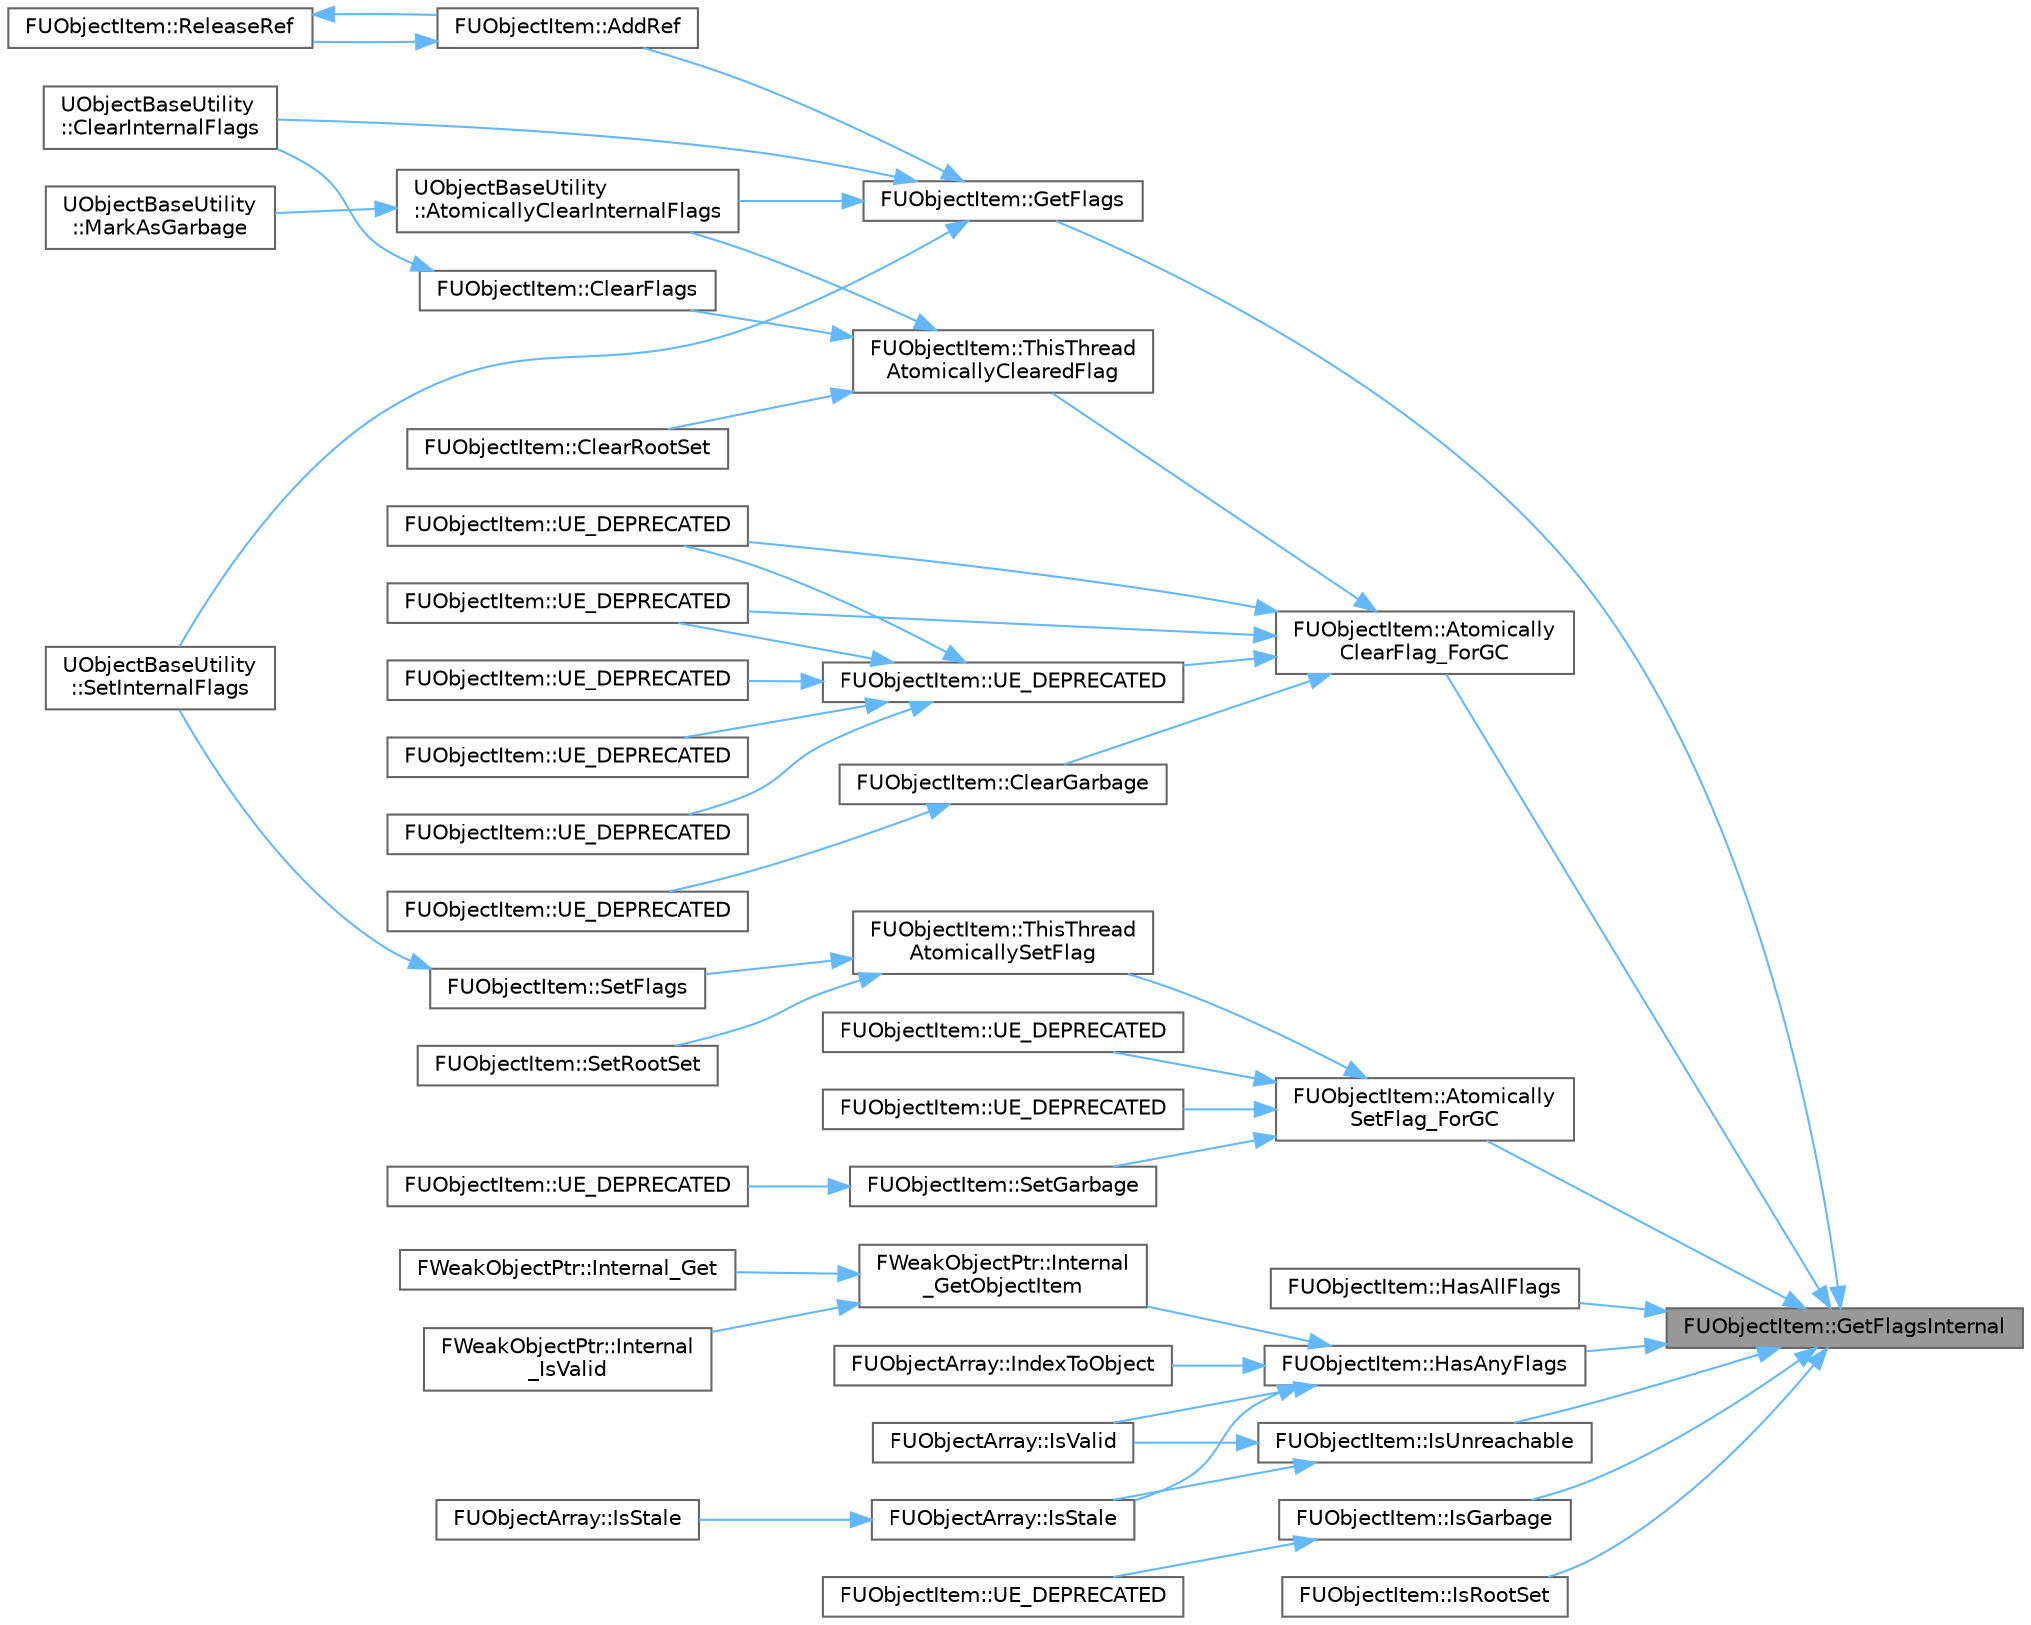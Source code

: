 digraph "FUObjectItem::GetFlagsInternal"
{
 // INTERACTIVE_SVG=YES
 // LATEX_PDF_SIZE
  bgcolor="transparent";
  edge [fontname=Helvetica,fontsize=10,labelfontname=Helvetica,labelfontsize=10];
  node [fontname=Helvetica,fontsize=10,shape=box,height=0.2,width=0.4];
  rankdir="RL";
  Node1 [id="Node000001",label="FUObjectItem::GetFlagsInternal",height=0.2,width=0.4,color="gray40", fillcolor="grey60", style="filled", fontcolor="black",tooltip=" "];
  Node1 -> Node2 [id="edge1_Node000001_Node000002",dir="back",color="steelblue1",style="solid",tooltip=" "];
  Node2 [id="Node000002",label="FUObjectItem::Atomically\lClearFlag_ForGC",height=0.2,width=0.4,color="grey40", fillcolor="white", style="filled",URL="$dc/d55/structFUObjectItem.html#a33a7112573d3eab132457fec5c304850",tooltip="Uses atomics to clear the specified flag(s)."];
  Node2 -> Node3 [id="edge2_Node000002_Node000003",dir="back",color="steelblue1",style="solid",tooltip=" "];
  Node3 [id="Node000003",label="FUObjectItem::ClearGarbage",height=0.2,width=0.4,color="grey40", fillcolor="white", style="filled",URL="$dc/d55/structFUObjectItem.html#aab5bba451068b366c2a49a40f43f01e5",tooltip=" "];
  Node3 -> Node4 [id="edge3_Node000003_Node000004",dir="back",color="steelblue1",style="solid",tooltip=" "];
  Node4 [id="Node000004",label="FUObjectItem::UE_DEPRECATED",height=0.2,width=0.4,color="grey40", fillcolor="white", style="filled",URL="$dc/d55/structFUObjectItem.html#a5dcb0499f3b67ff6452f42e19fa6b4a7",tooltip=" "];
  Node2 -> Node5 [id="edge4_Node000002_Node000005",dir="back",color="steelblue1",style="solid",tooltip=" "];
  Node5 [id="Node000005",label="FUObjectItem::ThisThread\lAtomicallyClearedFlag",height=0.2,width=0.4,color="grey40", fillcolor="white", style="filled",URL="$dc/d55/structFUObjectItem.html#a23ec46e38c6b080519409dde8c972563",tooltip="Uses atomics to clear the specified flag(s)."];
  Node5 -> Node6 [id="edge5_Node000005_Node000006",dir="back",color="steelblue1",style="solid",tooltip=" "];
  Node6 [id="Node000006",label="UObjectBaseUtility\l::AtomicallyClearInternalFlags",height=0.2,width=0.4,color="grey40", fillcolor="white", style="filled",URL="$d6/d7b/classUObjectBaseUtility.html#a7c2b1d3d1b77d95070e458a58df64491",tooltip="Atomically clears passed in internal flags."];
  Node6 -> Node7 [id="edge6_Node000006_Node000007",dir="back",color="steelblue1",style="solid",tooltip=" "];
  Node7 [id="Node000007",label="UObjectBaseUtility\l::MarkAsGarbage",height=0.2,width=0.4,color="grey40", fillcolor="white", style="filled",URL="$d6/d7b/classUObjectBaseUtility.html#a26f42e288cf052295b8690adbd146af4",tooltip="Marks this object as Garbage."];
  Node5 -> Node8 [id="edge7_Node000005_Node000008",dir="back",color="steelblue1",style="solid",tooltip=" "];
  Node8 [id="Node000008",label="FUObjectItem::ClearFlags",height=0.2,width=0.4,color="grey40", fillcolor="white", style="filled",URL="$dc/d55/structFUObjectItem.html#aa009e697733ea9fa9f1b3c61407cf1c1",tooltip=" "];
  Node8 -> Node9 [id="edge8_Node000008_Node000009",dir="back",color="steelblue1",style="solid",tooltip=" "];
  Node9 [id="Node000009",label="UObjectBaseUtility\l::ClearInternalFlags",height=0.2,width=0.4,color="grey40", fillcolor="white", style="filled",URL="$d6/d7b/classUObjectBaseUtility.html#ac43ab0f4e31ae35f176fa9a3e19e1c07",tooltip="Clears passed in internal flags."];
  Node5 -> Node10 [id="edge9_Node000005_Node000010",dir="back",color="steelblue1",style="solid",tooltip=" "];
  Node10 [id="Node000010",label="FUObjectItem::ClearRootSet",height=0.2,width=0.4,color="grey40", fillcolor="white", style="filled",URL="$dc/d55/structFUObjectItem.html#ac29550959e76ce479d3947ee22452eea",tooltip=" "];
  Node2 -> Node11 [id="edge10_Node000002_Node000011",dir="back",color="steelblue1",style="solid",tooltip=" "];
  Node11 [id="Node000011",label="FUObjectItem::UE_DEPRECATED",height=0.2,width=0.4,color="grey40", fillcolor="white", style="filled",URL="$dc/d55/structFUObjectItem.html#a2d89517882d6b1c89d9f7b7e0a4cc889",tooltip=" "];
  Node2 -> Node12 [id="edge11_Node000002_Node000012",dir="back",color="steelblue1",style="solid",tooltip=" "];
  Node12 [id="Node000012",label="FUObjectItem::UE_DEPRECATED",height=0.2,width=0.4,color="grey40", fillcolor="white", style="filled",URL="$dc/d55/structFUObjectItem.html#aac53b0f14abe40e3cd791d73747b278a",tooltip="Uses atomics to clear the specified flag(s)."];
  Node12 -> Node11 [id="edge12_Node000012_Node000011",dir="back",color="steelblue1",style="solid",tooltip=" "];
  Node12 -> Node13 [id="edge13_Node000012_Node000013",dir="back",color="steelblue1",style="solid",tooltip=" "];
  Node13 [id="Node000013",label="FUObjectItem::UE_DEPRECATED",height=0.2,width=0.4,color="grey40", fillcolor="white", style="filled",URL="$dc/d55/structFUObjectItem.html#afb106e9eacaa227d95f59e6fcda05258",tooltip=" "];
  Node12 -> Node14 [id="edge14_Node000012_Node000014",dir="back",color="steelblue1",style="solid",tooltip=" "];
  Node14 [id="Node000014",label="FUObjectItem::UE_DEPRECATED",height=0.2,width=0.4,color="grey40", fillcolor="white", style="filled",URL="$dc/d55/structFUObjectItem.html#a299da0eef1f53fbe054ed8232d18243a",tooltip="Mark this object item as Reachable and clear MaybeUnreachable flag."];
  Node12 -> Node15 [id="edge15_Node000012_Node000015",dir="back",color="steelblue1",style="solid",tooltip=" "];
  Node15 [id="Node000015",label="FUObjectItem::UE_DEPRECATED",height=0.2,width=0.4,color="grey40", fillcolor="white", style="filled",URL="$dc/d55/structFUObjectItem.html#a71ba6f033445752c88c31c90279f21db",tooltip=" "];
  Node12 -> Node16 [id="edge16_Node000012_Node000016",dir="back",color="steelblue1",style="solid",tooltip=" "];
  Node16 [id="Node000016",label="FUObjectItem::UE_DEPRECATED",height=0.2,width=0.4,color="grey40", fillcolor="white", style="filled",URL="$dc/d55/structFUObjectItem.html#a5eed3d17f8335fd2020961dbf6403678",tooltip=" "];
  Node2 -> Node16 [id="edge17_Node000002_Node000016",dir="back",color="steelblue1",style="solid",tooltip=" "];
  Node1 -> Node17 [id="edge18_Node000001_Node000017",dir="back",color="steelblue1",style="solid",tooltip=" "];
  Node17 [id="Node000017",label="FUObjectItem::Atomically\lSetFlag_ForGC",height=0.2,width=0.4,color="grey40", fillcolor="white", style="filled",URL="$dc/d55/structFUObjectItem.html#aab6b758be90cd15ea9c79b2e3e95a581",tooltip="Uses atomics to set the specified flag(s)."];
  Node17 -> Node18 [id="edge19_Node000017_Node000018",dir="back",color="steelblue1",style="solid",tooltip=" "];
  Node18 [id="Node000018",label="FUObjectItem::SetGarbage",height=0.2,width=0.4,color="grey40", fillcolor="white", style="filled",URL="$dc/d55/structFUObjectItem.html#a62c16f6590c77d2bccbb62fd6bb60dc4",tooltip=" "];
  Node18 -> Node19 [id="edge20_Node000018_Node000019",dir="back",color="steelblue1",style="solid",tooltip=" "];
  Node19 [id="Node000019",label="FUObjectItem::UE_DEPRECATED",height=0.2,width=0.4,color="grey40", fillcolor="white", style="filled",URL="$dc/d55/structFUObjectItem.html#a7b55ac8309456e4b2c9cedf65c4a71b4",tooltip=" "];
  Node17 -> Node20 [id="edge21_Node000017_Node000020",dir="back",color="steelblue1",style="solid",tooltip=" "];
  Node20 [id="Node000020",label="FUObjectItem::ThisThread\lAtomicallySetFlag",height=0.2,width=0.4,color="grey40", fillcolor="white", style="filled",URL="$dc/d55/structFUObjectItem.html#a398c21b41a3999f6370075e3efdba2cb",tooltip="Uses atomics to set the specified flag(s)"];
  Node20 -> Node21 [id="edge22_Node000020_Node000021",dir="back",color="steelblue1",style="solid",tooltip=" "];
  Node21 [id="Node000021",label="FUObjectItem::SetFlags",height=0.2,width=0.4,color="grey40", fillcolor="white", style="filled",URL="$dc/d55/structFUObjectItem.html#ac977f8079bf400374a0bbe2d712491d3",tooltip=" "];
  Node21 -> Node22 [id="edge23_Node000021_Node000022",dir="back",color="steelblue1",style="solid",tooltip=" "];
  Node22 [id="Node000022",label="UObjectBaseUtility\l::SetInternalFlags",height=0.2,width=0.4,color="grey40", fillcolor="white", style="filled",URL="$d6/d7b/classUObjectBaseUtility.html#a75b4e5a3121bf2249fc1f9226814ba7c",tooltip="Clears passed in internal flags."];
  Node20 -> Node23 [id="edge24_Node000020_Node000023",dir="back",color="steelblue1",style="solid",tooltip=" "];
  Node23 [id="Node000023",label="FUObjectItem::SetRootSet",height=0.2,width=0.4,color="grey40", fillcolor="white", style="filled",URL="$dc/d55/structFUObjectItem.html#a97a633e2ae70a8f8d857e1d9d8d2cb33",tooltip=" "];
  Node17 -> Node24 [id="edge25_Node000017_Node000024",dir="back",color="steelblue1",style="solid",tooltip=" "];
  Node24 [id="Node000024",label="FUObjectItem::UE_DEPRECATED",height=0.2,width=0.4,color="grey40", fillcolor="white", style="filled",URL="$dc/d55/structFUObjectItem.html#a027800a8dc98660ce7c3b24c69c455a3",tooltip=" "];
  Node17 -> Node25 [id="edge26_Node000017_Node000025",dir="back",color="steelblue1",style="solid",tooltip=" "];
  Node25 [id="Node000025",label="FUObjectItem::UE_DEPRECATED",height=0.2,width=0.4,color="grey40", fillcolor="white", style="filled",URL="$dc/d55/structFUObjectItem.html#acbbb764717b970992d54d042caf0f0db",tooltip="Uses atomics to set the specified flag(s)."];
  Node1 -> Node26 [id="edge27_Node000001_Node000026",dir="back",color="steelblue1",style="solid",tooltip=" "];
  Node26 [id="Node000026",label="FUObjectItem::GetFlags",height=0.2,width=0.4,color="grey40", fillcolor="white", style="filled",URL="$dc/d55/structFUObjectItem.html#a207ce596842199ba7b9f23bb19e3162f",tooltip=" "];
  Node26 -> Node27 [id="edge28_Node000026_Node000027",dir="back",color="steelblue1",style="solid",tooltip=" "];
  Node27 [id="Node000027",label="FUObjectItem::AddRef",height=0.2,width=0.4,color="grey40", fillcolor="white", style="filled",URL="$dc/d55/structFUObjectItem.html#a172e48377355faeeb9d03bfc7dc3d03d",tooltip=" "];
  Node27 -> Node28 [id="edge29_Node000027_Node000028",dir="back",color="steelblue1",style="solid",tooltip=" "];
  Node28 [id="Node000028",label="FUObjectItem::ReleaseRef",height=0.2,width=0.4,color="grey40", fillcolor="white", style="filled",URL="$dc/d55/structFUObjectItem.html#a6cca890b601283525da5ea13b91bf4ec",tooltip=" "];
  Node28 -> Node27 [id="edge30_Node000028_Node000027",dir="back",color="steelblue1",style="solid",tooltip=" "];
  Node26 -> Node6 [id="edge31_Node000026_Node000006",dir="back",color="steelblue1",style="solid",tooltip=" "];
  Node26 -> Node9 [id="edge32_Node000026_Node000009",dir="back",color="steelblue1",style="solid",tooltip=" "];
  Node26 -> Node22 [id="edge33_Node000026_Node000022",dir="back",color="steelblue1",style="solid",tooltip=" "];
  Node1 -> Node29 [id="edge34_Node000001_Node000029",dir="back",color="steelblue1",style="solid",tooltip=" "];
  Node29 [id="Node000029",label="FUObjectItem::HasAllFlags",height=0.2,width=0.4,color="grey40", fillcolor="white", style="filled",URL="$dc/d55/structFUObjectItem.html#ace79012bde8a59b3d5d7591dea2d0153",tooltip=" "];
  Node1 -> Node30 [id="edge35_Node000001_Node000030",dir="back",color="steelblue1",style="solid",tooltip=" "];
  Node30 [id="Node000030",label="FUObjectItem::HasAnyFlags",height=0.2,width=0.4,color="grey40", fillcolor="white", style="filled",URL="$dc/d55/structFUObjectItem.html#a50c86da42602d527ef10dba1071a5cde",tooltip=" "];
  Node30 -> Node31 [id="edge36_Node000030_Node000031",dir="back",color="steelblue1",style="solid",tooltip=" "];
  Node31 [id="Node000031",label="FUObjectArray::IndexToObject",height=0.2,width=0.4,color="grey40", fillcolor="white", style="filled",URL="$db/dec/classFUObjectArray.html#af39dc00947ed54bde8f913483abd0eb4",tooltip=" "];
  Node30 -> Node32 [id="edge37_Node000030_Node000032",dir="back",color="steelblue1",style="solid",tooltip=" "];
  Node32 [id="Node000032",label="FWeakObjectPtr::Internal\l_GetObjectItem",height=0.2,width=0.4,color="grey40", fillcolor="white", style="filled",URL="$d2/dbe/structFWeakObjectPtr.html#a5b029bf68cdea6feea65ec1c920f1dc5",tooltip=" "];
  Node32 -> Node33 [id="edge38_Node000032_Node000033",dir="back",color="steelblue1",style="solid",tooltip=" "];
  Node33 [id="Node000033",label="FWeakObjectPtr::Internal_Get",height=0.2,width=0.4,color="grey40", fillcolor="white", style="filled",URL="$d2/dbe/structFWeakObjectPtr.html#a518a7ab1d2fec902404600f0a2970faa",tooltip="Private (inlined) version for internal use only."];
  Node32 -> Node34 [id="edge39_Node000032_Node000034",dir="back",color="steelblue1",style="solid",tooltip=" "];
  Node34 [id="Node000034",label="FWeakObjectPtr::Internal\l_IsValid",height=0.2,width=0.4,color="grey40", fillcolor="white", style="filled",URL="$d2/dbe/structFWeakObjectPtr.html#a75ef08b039ee4d1d9ff134ff16850ed6",tooltip="Private (inlined) version for internal use only."];
  Node30 -> Node35 [id="edge40_Node000030_Node000035",dir="back",color="steelblue1",style="solid",tooltip=" "];
  Node35 [id="Node000035",label="FUObjectArray::IsStale",height=0.2,width=0.4,color="grey40", fillcolor="white", style="filled",URL="$db/dec/classFUObjectArray.html#abec4cb77ed163683a18d07d72ca100fa",tooltip=" "];
  Node35 -> Node36 [id="edge41_Node000035_Node000036",dir="back",color="steelblue1",style="solid",tooltip=" "];
  Node36 [id="Node000036",label="FUObjectArray::IsStale",height=0.2,width=0.4,color="grey40", fillcolor="white", style="filled",URL="$db/dec/classFUObjectArray.html#ae0dbf539655fee5d065b6ec8d0842269",tooltip=" "];
  Node30 -> Node37 [id="edge42_Node000030_Node000037",dir="back",color="steelblue1",style="solid",tooltip=" "];
  Node37 [id="Node000037",label="FUObjectArray::IsValid",height=0.2,width=0.4,color="grey40", fillcolor="white", style="filled",URL="$db/dec/classFUObjectArray.html#aad62d3d60b1eb3948ed6be69f26704e4",tooltip=" "];
  Node1 -> Node38 [id="edge43_Node000001_Node000038",dir="back",color="steelblue1",style="solid",tooltip=" "];
  Node38 [id="Node000038",label="FUObjectItem::IsGarbage",height=0.2,width=0.4,color="grey40", fillcolor="white", style="filled",URL="$dc/d55/structFUObjectItem.html#aecd94d392dbbf8ea937510a837855f79",tooltip=" "];
  Node38 -> Node39 [id="edge44_Node000038_Node000039",dir="back",color="steelblue1",style="solid",tooltip=" "];
  Node39 [id="Node000039",label="FUObjectItem::UE_DEPRECATED",height=0.2,width=0.4,color="grey40", fillcolor="white", style="filled",URL="$dc/d55/structFUObjectItem.html#a54f529f6feb41ff109aae635e095c983",tooltip=" "];
  Node1 -> Node40 [id="edge45_Node000001_Node000040",dir="back",color="steelblue1",style="solid",tooltip=" "];
  Node40 [id="Node000040",label="FUObjectItem::IsRootSet",height=0.2,width=0.4,color="grey40", fillcolor="white", style="filled",URL="$dc/d55/structFUObjectItem.html#ae2a5c921b98614d7675f211e00dceeb7",tooltip=" "];
  Node1 -> Node41 [id="edge46_Node000001_Node000041",dir="back",color="steelblue1",style="solid",tooltip=" "];
  Node41 [id="Node000041",label="FUObjectItem::IsUnreachable",height=0.2,width=0.4,color="grey40", fillcolor="white", style="filled",URL="$dc/d55/structFUObjectItem.html#a830cdfd316241b79e71e8128c0939c62",tooltip=" "];
  Node41 -> Node35 [id="edge47_Node000041_Node000035",dir="back",color="steelblue1",style="solid",tooltip=" "];
  Node41 -> Node37 [id="edge48_Node000041_Node000037",dir="back",color="steelblue1",style="solid",tooltip=" "];
}
